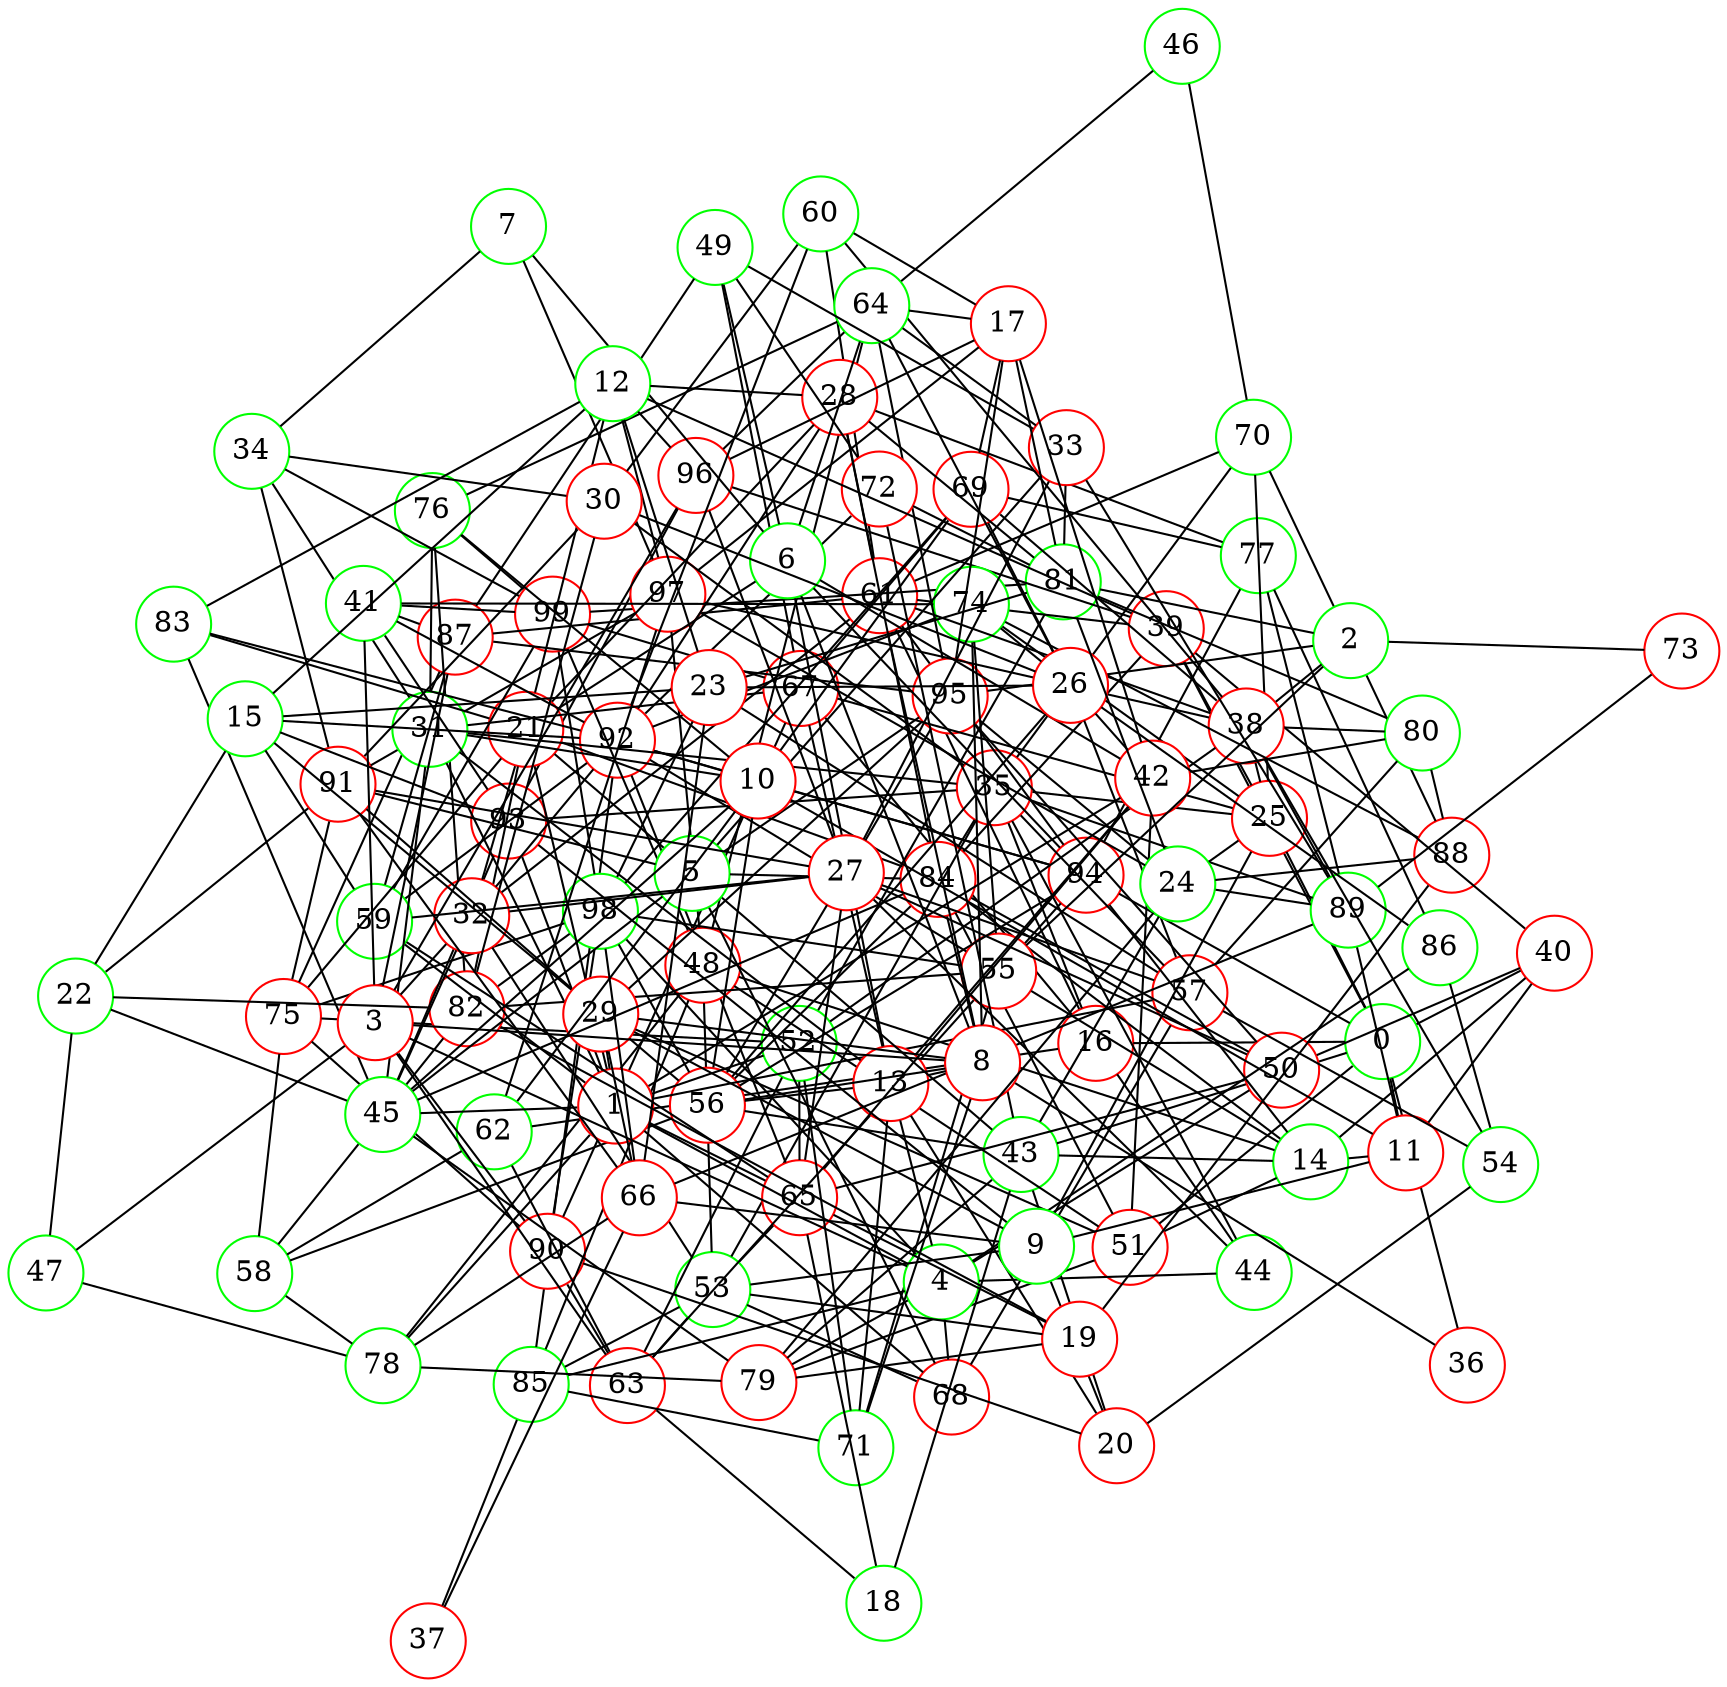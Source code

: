 graph {
graph ["layout"="fdp"]
node ["style"="filled","fillcolor"="white","fixedsize"="true","shape"="circle"]
"0" ["color"="green"]
"16" ["color"="red"]
"35" ["color"="red"]
"84" ["color"="red"]
"53" ["color"="green"]
"65" ["color"="red"]
"92" ["color"="red"]
"94" ["color"="red"]
"68" ["color"="red"]
"85" ["color"="green"]
"63" ["color"="red"]
"90" ["color"="red"]
"98" ["color"="green"]
"99" ["color"="red"]
"70" ["color"="green"]
"88" ["color"="red"]
"57" ["color"="red"]
"80" ["color"="green"]
"81" ["color"="green"]
"89" ["color"="green"]
"44" ["color"="green"]
"93" ["color"="red"]
"96" ["color"="red"]
"67" ["color"="red"]
"69" ["color"="red"]
"77" ["color"="green"]
"86" ["color"="green"]
"61" ["color"="red"]
"87" ["color"="red"]
"95" ["color"="red"]
"62" ["color"="green"]
"97" ["color"="red"]
"51" ["color"="red"]
"79" ["color"="red"]
"36" ["color"="red"]
"39" ["color"="red"]
"40" ["color"="red"]
"50" ["color"="red"]
"25" ["color"="red"]
"38" ["color"="red"]
"52" ["color"="green"]
"71" ["color"="green"]
"75" ["color"="red"]
"91" ["color"="red"]
"54" ["color"="green"]
"60" ["color"="green"]
"74" ["color"="green"]
"11" ["color"="red"]
"14" ["color"="green"]
"48" ["color"="red"]
"64" ["color"="green"]
"76" ["color"="green"]
"82" ["color"="red"]
"78" ["color"="green"]
"55" ["color"="red"]
"43" ["color"="green"]
"56" ["color"="red"]
"58" ["color"="green"]
"72" ["color"="red"]
"1" ["color"="red"]
"4" ["color"="green"]
"13" ["color"="red"]
"20" ["color"="red"]
"42" ["color"="red"]
"31" ["color"="green"]
"34" ["color"="green"]
"45" ["color"="green"]
"83" ["color"="green"]
"21" ["color"="red"]
"32" ["color"="red"]
"28" ["color"="red"]
"59" ["color"="green"]
"29" ["color"="red"]
"66" ["color"="red"]
"2" ["color"="green"]
"73" ["color"="red"]
"3" ["color"="red"]
"8" ["color"="red"]
"41" ["color"="green"]
"47" ["color"="green"]
"5" ["color"="green"]
"33" ["color"="red"]
"49" ["color"="green"]
"6" ["color"="green"]
"7" ["color"="green"]
"9" ["color"="green"]
"10" ["color"="red"]
"12" ["color"="green"]
"23" ["color"="red"]
"26" ["color"="red"]
"30" ["color"="red"]
"15" ["color"="green"]
"22" ["color"="green"]
"17" ["color"="red"]
"18" ["color"="green"]
"19" ["color"="red"]
"24" ["color"="green"]
"27" ["color"="red"]
"37" ["color"="red"]
"46" ["color"="green"]
"0" -- "16"
"0" -- "51"
"0" -- "36"
"0" -- "39"
"0" -- "40"
"0" -- "25"
"0" -- "11"
"0" -- "43"
"0" -- "94"
"16" -- "35"
"16" -- "67"
"16" -- "44"
"16" -- "61"
"16" -- "62"
"35" -- "84"
"35" -- "53"
"35" -- "70"
"35" -- "57"
"35" -- "89"
"35" -- "44"
"35" -- "93"
"53" -- "65"
"53" -- "68"
"53" -- "85"
"53" -- "63"
"65" -- "92"
"92" -- "94"
"85" -- "92"
"63" -- "90"
"63" -- "94"
"90" -- "98"
"98" -- "99"
"70" -- "88"
"57" -- "80"
"57" -- "68"
"80" -- "81"
"80" -- "88"
"81" -- "99"
"93" -- "96"
"67" -- "99"
"67" -- "69"
"67" -- "90"
"69" -- "98"
"69" -- "77"
"77" -- "86"
"77" -- "89"
"77" -- "94"
"61" -- "70"
"61" -- "87"
"61" -- "94"
"87" -- "95"
"62" -- "97"
"62" -- "63"
"51" -- "84"
"51" -- "79"
"39" -- "96"
"39" -- "84"
"39" -- "40"
"39" -- "61"
"40" -- "50"
"50" -- "65"
"50" -- "84"
"50" -- "95"
"25" -- "35"
"25" -- "67"
"25" -- "38"
"25" -- "70"
"25" -- "39"
"25" -- "74"
"38" -- "80"
"38" -- "97"
"38" -- "52"
"38" -- "69"
"38" -- "54"
"38" -- "89"
"38" -- "60"
"38" -- "61"
"52" -- "65"
"52" -- "81"
"52" -- "71"
"52" -- "75"
"52" -- "63"
"71" -- "85"
"75" -- "98"
"75" -- "87"
"75" -- "90"
"75" -- "91"
"91" -- "97"
"54" -- "86"
"54" -- "57"
"60" -- "92"
"60" -- "61"
"74" -- "88"
"74" -- "92"
"11" -- "40"
"11" -- "89"
"11" -- "14"
"14" -- "48"
"14" -- "51"
"14" -- "84"
"14" -- "55"
"14" -- "40"
"14" -- "43"
"14" -- "94"
"48" -- "64"
"48" -- "97"
"48" -- "51"
"48" -- "99"
"48" -- "53"
"48" -- "85"
"48" -- "78"
"64" -- "96"
"64" -- "76"
"64" -- "95"
"76" -- "82"
"76" -- "99"
"82" -- "98"
"78" -- "79"
"55" -- "82"
"55" -- "98"
"55" -- "71"
"55" -- "74"
"55" -- "92"
"43" -- "56"
"43" -- "72"
"43" -- "79"
"56" -- "98"
"56" -- "84"
"56" -- "58"
"56" -- "94"
"58" -- "82"
"58" -- "75"
"58" -- "62"
"58" -- "78"
"72" -- "81"
"72" -- "92"
"1" -- "65"
"1" -- "4"
"1" -- "68"
"1" -- "42"
"1" -- "45"
"1" -- "78"
"1" -- "52"
"1" -- "21"
"1" -- "57"
"1" -- "59"
"1" -- "29"
"1" -- "93"
"1" -- "31"
"4" -- "50"
"4" -- "98"
"4" -- "68"
"4" -- "85"
"4" -- "86"
"4" -- "44"
"4" -- "13"
"4" -- "79"
"13" -- "67"
"13" -- "20"
"13" -- "71"
"13" -- "56"
"13" -- "42"
"13" -- "31"
"20" -- "54"
"20" -- "90"
"20" -- "43"
"42" -- "80"
"42" -- "65"
"42" -- "51"
"31" -- "34"
"31" -- "35"
"31" -- "67"
"31" -- "76"
"31" -- "45"
"34" -- "99"
"34" -- "91"
"45" -- "83"
"45" -- "84"
"45" -- "93"
"45" -- "79"
"83" -- "92"
"21" -- "32"
"21" -- "82"
"21" -- "83"
"21" -- "84"
"21" -- "43"
"21" -- "75"
"21" -- "28"
"32" -- "53"
"32" -- "92"
"32" -- "45"
"32" -- "61"
"28" -- "81"
"28" -- "84"
"28" -- "92"
"28" -- "61"
"28" -- "77"
"59" -- "65"
"59" -- "99"
"59" -- "87"
"59" -- "92"
"29" -- "66"
"29" -- "51"
"29" -- "56"
"29" -- "91"
"29" -- "95"
"66" -- "98"
"66" -- "89"
"66" -- "91"
"66" -- "78"
"2" -- "81"
"2" -- "38"
"2" -- "55"
"2" -- "73"
"2" -- "95"
"73" -- "89"
"3" -- "32"
"3" -- "96"
"3" -- "4"
"3" -- "87"
"3" -- "8"
"3" -- "41"
"3" -- "90"
"3" -- "47"
"3" -- "63"
"8" -- "36"
"8" -- "84"
"8" -- "71"
"8" -- "56"
"8" -- "74"
"8" -- "13"
"8" -- "29"
"8" -- "61"
"41" -- "99"
"41" -- "87"
"41" -- "74"
"41" -- "92"
"41" -- "93"
"47" -- "78"
"5" -- "33"
"5" -- "68"
"5" -- "84"
"5" -- "91"
"5" -- "45"
"5" -- "95"
"33" -- "64"
"33" -- "49"
"33" -- "81"
"33" -- "89"
"49" -- "67"
"49" -- "87"
"49" -- "72"
"6" -- "64"
"6" -- "49"
"6" -- "21"
"6" -- "7"
"6" -- "8"
"6" -- "42"
"6" -- "13"
"6" -- "94"
"7" -- "97"
"7" -- "34"
"9" -- "66"
"9" -- "20"
"9" -- "53"
"9" -- "25"
"9" -- "11"
"9" -- "29"
"9" -- "93"
"10" -- "69"
"10" -- "56"
"10" -- "11"
"10" -- "76"
"10" -- "92"
"10" -- "45"
"10" -- "62"
"10" -- "94"
"10" -- "31"
"12" -- "96"
"12" -- "97"
"12" -- "83"
"12" -- "21"
"12" -- "23"
"12" -- "39"
"12" -- "28"
"12" -- "15"
"23" -- "81"
"23" -- "66"
"23" -- "98"
"23" -- "57"
"23" -- "26"
"26" -- "64"
"26" -- "69"
"26" -- "86"
"26" -- "56"
"26" -- "57"
"26" -- "42"
"26" -- "74"
"26" -- "30"
"30" -- "34"
"30" -- "82"
"30" -- "35"
"30" -- "91"
"30" -- "60"
"15" -- "22"
"15" -- "23"
"15" -- "59"
"15" -- "92"
"15" -- "29"
"15" -- "93"
"22" -- "82"
"22" -- "91"
"22" -- "45"
"22" -- "47"
"17" -- "64"
"17" -- "96"
"17" -- "81"
"17" -- "97"
"17" -- "69"
"17" -- "42"
"17" -- "60"
"17" -- "95"
"18" -- "65"
"18" -- "43"
"18" -- "63"
"19" -- "65"
"19" -- "82"
"19" -- "53"
"19" -- "88"
"19" -- "79"
"24" -- "81"
"24" -- "97"
"24" -- "88"
"24" -- "25"
"24" -- "89"
"24" -- "43"
"24" -- "79"
"24" -- "95"
"27" -- "32"
"27" -- "96"
"27" -- "33"
"27" -- "65"
"27" -- "50"
"27" -- "56"
"27" -- "57"
"27" -- "59"
"27" -- "91"
"27" -- "44"
"27" -- "95"
"37" -- "66"
"37" -- "85"
"46" -- "64"
"46" -- "70"
}
